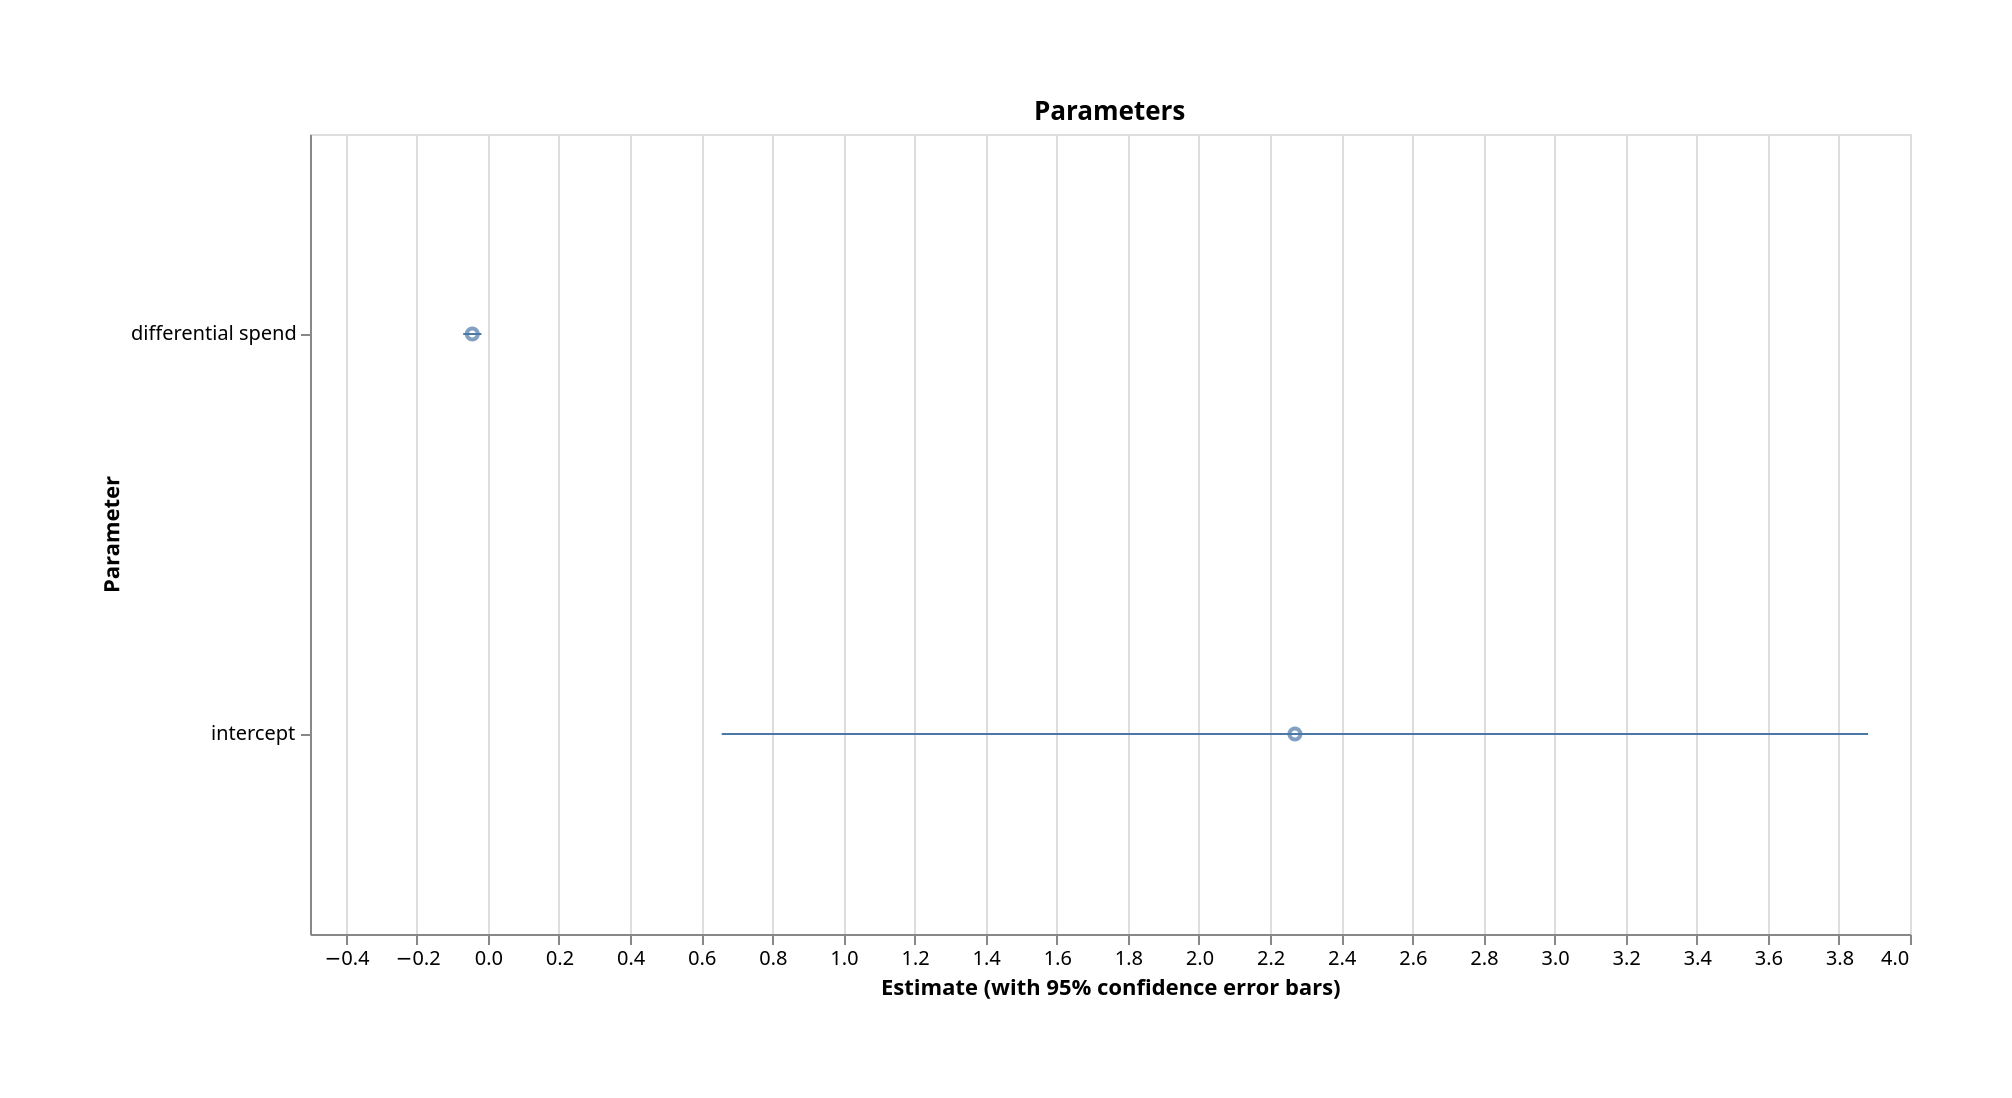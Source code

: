 {
  "transform": [
    {
      "as": "estLo",
      "calculate": "datum.Estimate - datum.Confidence/2"
    },
    {
      "as": "estHi",
      "calculate": "datum.Estimate + datum.Confidence/2"
    }
  ],
  "config": {
    "view": {
      "height": 400,
      "width": 800
    },
    "padding": 50
  },
  "data": {
    "values": [
      {
        "Confidence": 3.2243994020504236,
        "Key": "",
        "Estimate": 2.2700977263666573,
        "Parameter": "intercept"
      },
      {
        "Confidence": 0.05134931141554224,
        "Key": "",
        "Estimate": -0.0434785965726042,
        "Parameter": "differential spend"
      }
    ]
  },
  "$schema": "https://vega.github.io/schema/vega-lite/v5.json",
  "title": "Parameters",
  "layer": [
    {
      "mark": "point",
      "encoding": {
        "color": {
          "field": "Key",
          "type": "nominal",
          "legend": null
        },
        "x": {
          "field": "Estimate",
          "type": "quantitative",
          "axis": {
            "title": "Estimate (with 95% confidence error bars)"
          }
        },
        "y": {
          "field": "Parameter",
          "type": "ordinal"
        }
      }
    },
    {
      "mark": "rule",
      "encoding": {
        "x2": {
          "field": "estHi",
          "type": "quantitative",
          "axis": {
            "title": ""
          }
        },
        "color": {
          "field": "Key",
          "type": "nominal",
          "legend": null
        },
        "x": {
          "field": "estLo",
          "type": "quantitative",
          "axis": {
            "title": ""
          }
        },
        "y": {
          "field": "Parameter",
          "type": "ordinal"
        }
      }
    }
  ]
}